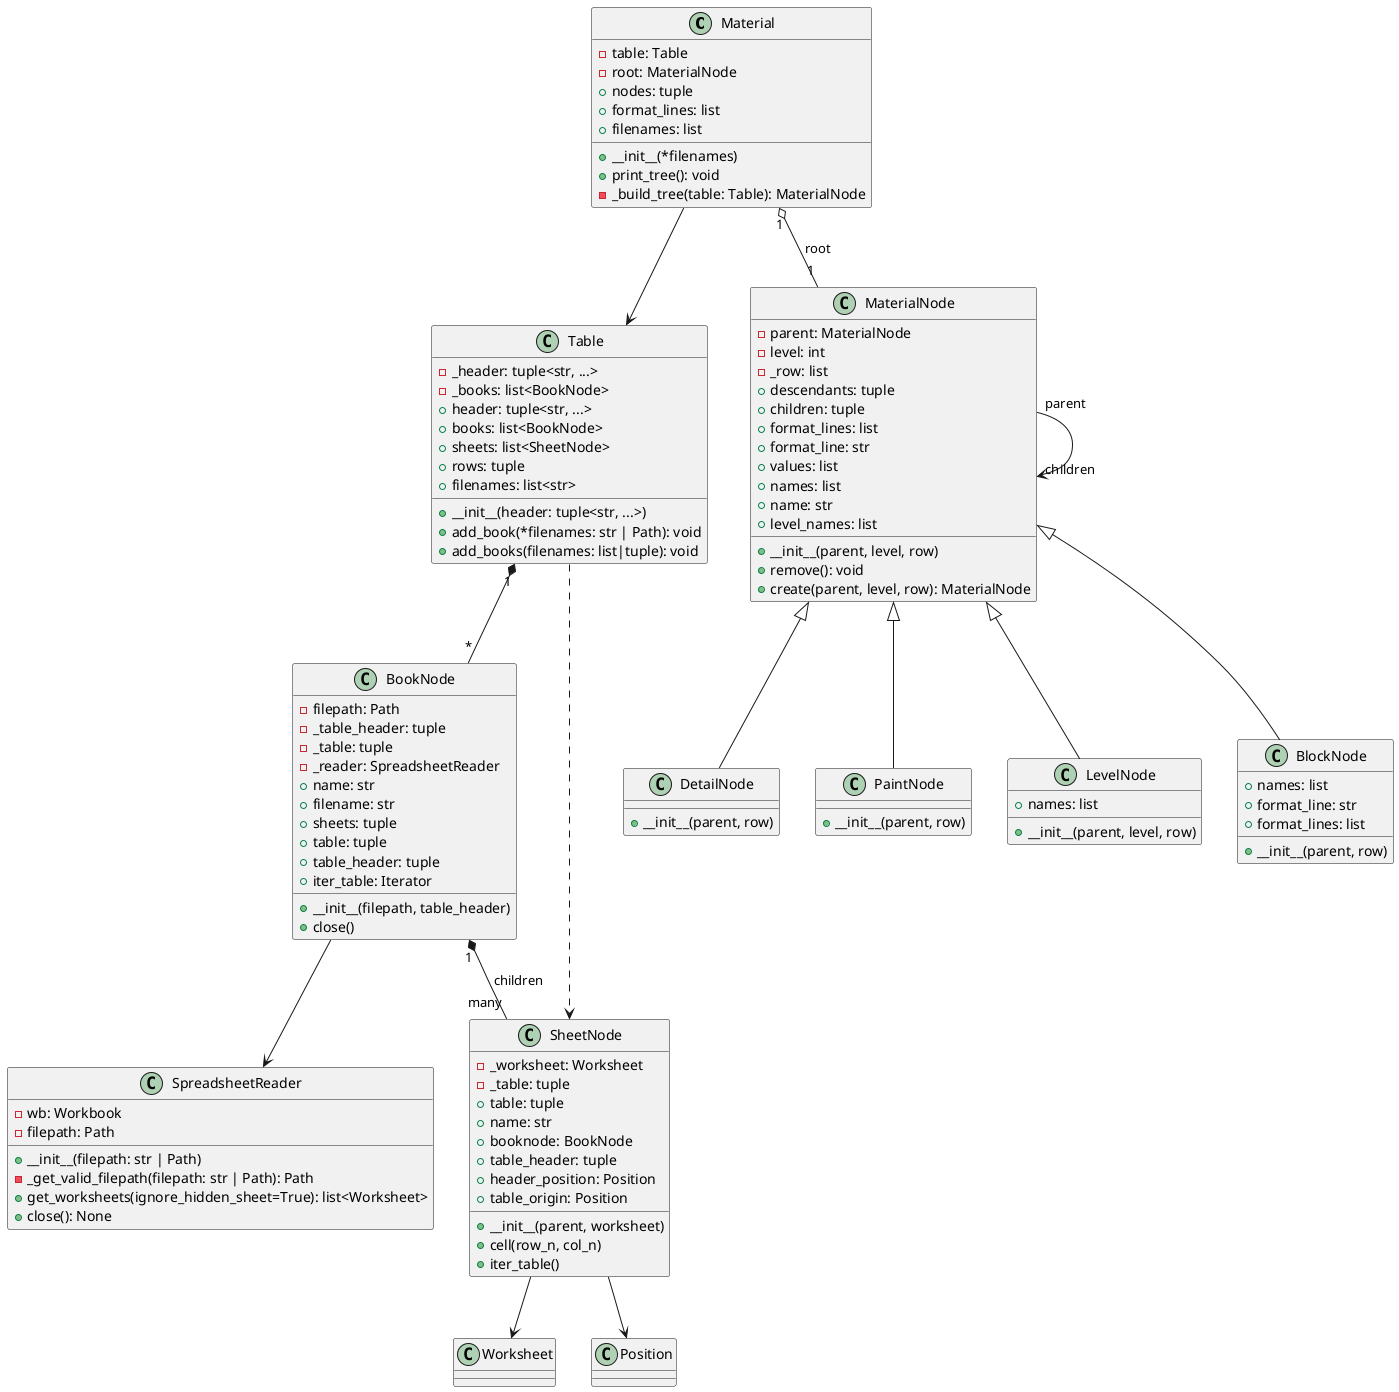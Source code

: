 @startuml matecon

skinparam defaultFontName "Consolas"

class Material {
    - table: Table
    - root: MaterialNode
    + __init__(*filenames)
    + print_tree(): void
    - _build_tree(table: Table): MaterialNode
    + nodes: tuple
    + format_lines: list
    + filenames: list
}

Material --> Table

class MaterialNode {
    - parent: MaterialNode
    - level: int
    - _row: list
    + __init__(parent, level, row)
    + remove(): void
    + create(parent, level, row): MaterialNode
    + descendants: tuple
    + children: tuple
    + format_lines: list
    + format_line: str
    + values: list
    + names: list
    + name: str
    + level_names: list
}

class LevelNode {
    + __init__(parent, level, row)
    + names: list
}

class BlockNode {
    + __init__(parent, row)
    + names: list
    + format_line: str
    + format_lines: list
}

class DetailNode {
    + __init__(parent, row)
}

class PaintNode {
    + __init__(parent, row)
}

Material "1" o-- "1" MaterialNode : root
MaterialNode <|-- LevelNode
MaterialNode <|-- BlockNode
MaterialNode <|-- DetailNode
MaterialNode <|-- PaintNode
MaterialNode "parent" --> "children" MaterialNode


class Table {
    - _header: tuple<str, ...>
    - _books: list<BookNode>
    + __init__(header: tuple<str, ...>)
    + add_book(*filenames: str | Path): void
    + add_books(filenames: list|tuple): void
    + header: tuple<str, ...>
    + books: list<BookNode>
    + sheets: list<SheetNode>
    + rows: tuple
    + filenames: list<str>
}

Table "1" *-- "*" BookNode
Table ..> SheetNode

class BookNode {
    - filepath: Path
    - _table_header: tuple
    - _table: tuple
    - _reader: SpreadsheetReader
    + __init__(filepath, table_header)
    + close()
    + name: str
    + filename: str
    + sheets: tuple
    + table: tuple
    + table_header: tuple
    + iter_table: Iterator
}

class SheetNode {
    - _worksheet: Worksheet
    - _table: tuple
    + __init__(parent, worksheet)
    + cell(row_n, col_n)
    + iter_table()
    + table: tuple
    + name: str
    + booknode: BookNode
    + table_header: tuple
    + header_position: Position
    + table_origin: Position
}

class SpreadsheetReader {
    - wb: Workbook
    - filepath: Path
    + __init__(filepath: str | Path)
    - _get_valid_filepath(filepath: str | Path): Path
    + get_worksheets(ignore_hidden_sheet=True): list<Worksheet>
    + close(): None
}

BookNode "1" *-- "many" SheetNode : children

class SpreadsheetReader
class Worksheet
class Position

BookNode --> SpreadsheetReader
SheetNode --> Worksheet
SheetNode --> Position

@enduml
